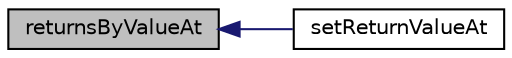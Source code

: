 digraph "returnsByValueAt"
{
  edge [fontname="Helvetica",fontsize="10",labelfontname="Helvetica",labelfontsize="10"];
  node [fontname="Helvetica",fontsize="10",shape=record];
  rankdir="LR";
  Node1 [label="returnsByValueAt",height=0.2,width=0.4,color="black", fillcolor="grey75", style="filled" fontcolor="black"];
  Node1 -> Node2 [dir="back",color="midnightblue",fontsize="10",style="solid",fontname="Helvetica"];
  Node2 [label="setReturnValueAt",height=0.2,width=0.4,color="black", fillcolor="white", style="filled",URL="$class_simple_mock.html#ae22502c554d3036a0f5ee8ef00dd7fda"];
}
